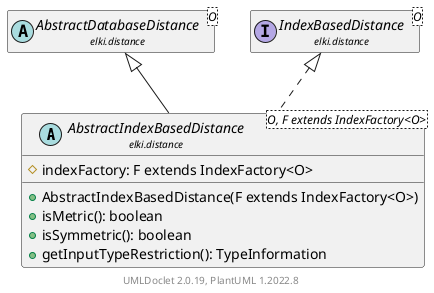 @startuml
    remove .*\.(Instance|Par|Parameterizer|Factory)$
    set namespaceSeparator none
    hide empty fields
    hide empty methods

    abstract class "<size:14>AbstractIndexBasedDistance\n<size:10>elki.distance" as elki.distance.AbstractIndexBasedDistance<O, F extends IndexFactory<O>> [[AbstractIndexBasedDistance.html]] {
        #indexFactory: F extends IndexFactory<O>
        +AbstractIndexBasedDistance(F extends IndexFactory<O>)
        +isMetric(): boolean
        +isSymmetric(): boolean
        +getInputTypeRestriction(): TypeInformation
    }

    abstract class "<size:14>AbstractDatabaseDistance\n<size:10>elki.distance" as elki.distance.AbstractDatabaseDistance<O> [[AbstractDatabaseDistance.html]]
    interface "<size:14>IndexBasedDistance\n<size:10>elki.distance" as elki.distance.IndexBasedDistance<O> [[IndexBasedDistance.html]]
    abstract class "<size:14>AbstractIndexBasedDistance.Instance\n<size:10>elki.distance" as elki.distance.AbstractIndexBasedDistance.Instance<O, I extends Index, F extends Distance<? super O>> [[AbstractIndexBasedDistance.Instance.html]]
    abstract class "<size:14>AbstractIndexBasedDistance.Par\n<size:10>elki.distance" as elki.distance.AbstractIndexBasedDistance.Par<F extends IndexFactory<?>>

    elki.distance.AbstractDatabaseDistance <|-- elki.distance.AbstractIndexBasedDistance
    elki.distance.IndexBasedDistance <|.. elki.distance.AbstractIndexBasedDistance
    elki.distance.AbstractIndexBasedDistance +-- elki.distance.AbstractIndexBasedDistance.Instance
    elki.distance.AbstractIndexBasedDistance +-- elki.distance.AbstractIndexBasedDistance.Par

    center footer UMLDoclet 2.0.19, PlantUML 1.2022.8
@enduml

